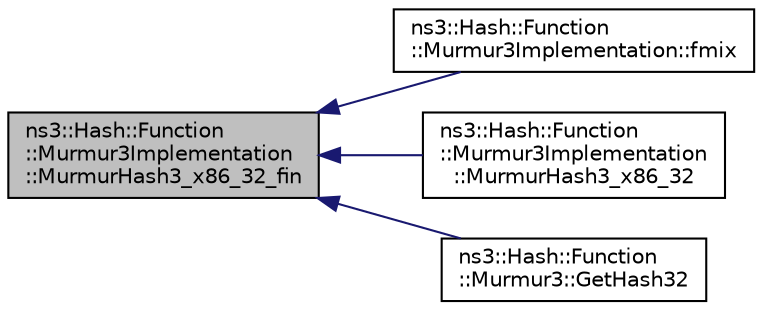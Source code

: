 digraph "ns3::Hash::Function::Murmur3Implementation::MurmurHash3_x86_32_fin"
{
  edge [fontname="Helvetica",fontsize="10",labelfontname="Helvetica",labelfontsize="10"];
  node [fontname="Helvetica",fontsize="10",shape=record];
  rankdir="LR";
  Node1 [label="ns3::Hash::Function\l::Murmur3Implementation\l::MurmurHash3_x86_32_fin",height=0.2,width=0.4,color="black", fillcolor="grey75", style="filled", fontcolor="black"];
  Node1 -> Node2 [dir="back",color="midnightblue",fontsize="10",style="solid"];
  Node2 [label="ns3::Hash::Function\l::Murmur3Implementation::fmix",height=0.2,width=0.4,color="black", fillcolor="white", style="filled",URL="$d9/d6d/group__hash__murmur3.html#gac511a112658af466a7fd65fcb88c35b9"];
  Node1 -> Node3 [dir="back",color="midnightblue",fontsize="10",style="solid"];
  Node3 [label="ns3::Hash::Function\l::Murmur3Implementation\l::MurmurHash3_x86_32",height=0.2,width=0.4,color="black", fillcolor="white", style="filled",URL="$d9/d6d/group__hash__murmur3.html#ga05715b47dc242ffd2bb485451ecc6cc9"];
  Node1 -> Node4 [dir="back",color="midnightblue",fontsize="10",style="solid"];
  Node4 [label="ns3::Hash::Function\l::Murmur3::GetHash32",height=0.2,width=0.4,color="black", fillcolor="white", style="filled",URL="$de/dda/classns3_1_1Hash_1_1Function_1_1Murmur3.html#a0639182fa8bd469749a6d444d172ca19"];
}
